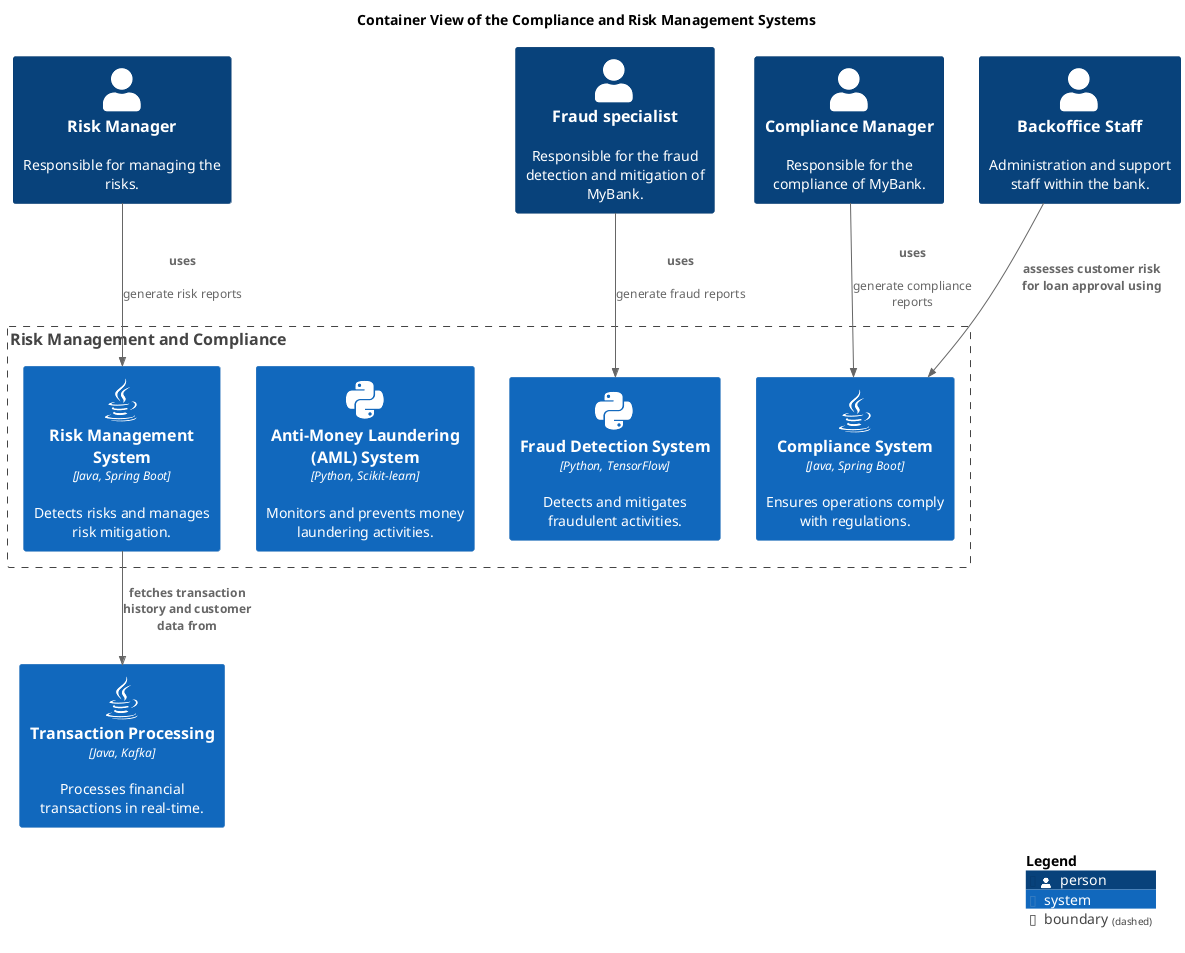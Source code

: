 @startuml container-view
!include <C4/C4_Container.puml>
!include <awslib14/AWSCommon>
!include <awslib14/AWSC4Integration>
!include <azure/AzureCommon>
!include <azure/AzureC4Integration>
!include <tupadr3/common>
!include <tupadr3/font-awesome-5/java>
!include <logos/kafka>
!include <tupadr3/font-awesome-5/python>







title Container View of the Compliance and Risk Management Systems
Person(mybank_compliance_riskManager, "Risk Manager", $descr="Responsible for managing the risks.")
Person(mybank_compliance_fraudSpecialist, "Fraud specialist", $descr="Responsible for the fraud detection and mitigation of MyBank.")
System(mybank_coreBanking_transactionProcessingSystem, "Transaction Processing", $descr="Processes financial transactions in real-time.", $type="Java, Kafka", $sprite="java")
Person(mybank_compliance_complianceManager, "Compliance Manager", $descr="Responsible for the compliance of MyBank.")
Boundary(mybank_compliance_contextBoundary, "Risk Management and Compliance") {
  System(mybank_compliance_riskManagementSystem, "Risk Management System", $descr="Detects risks and manages risk mitigation.", $type="Java, Spring Boot", $sprite="java")
  System(mybank_compliance_fraudDetectionSystem, "Fraud Detection System", $descr="Detects and mitigates fraudulent activities.", $type="Python, TensorFlow", $sprite="python")
  System(mybank_compliance_amlSystem, "Anti-Money Laundering (AML) System", $descr="Monitors and prevents money laundering activities.", $type="Python, Scikit-learn", $sprite="python")
  System(mybank_compliance_complianceSystem, "Compliance System", $descr="Ensures operations comply with regulations.", $type="Java, Spring Boot", $sprite="java")
}
Person(mybank_coreBanking_backofficeStaff, "Backoffice Staff", $descr="Administration and support staff within the bank.")
Rel(mybank_compliance_complianceManager, mybank_compliance_complianceSystem, "uses", $descr="generate compliance reports")
Rel(mybank_coreBanking_backofficeStaff, mybank_compliance_complianceSystem, "assesses customer risk for loan approval using")
Rel(mybank_compliance_fraudSpecialist, mybank_compliance_fraudDetectionSystem, "uses", $descr="generate fraud reports")
Rel(mybank_compliance_riskManagementSystem, mybank_coreBanking_transactionProcessingSystem, "fetches transaction history and customer data from")
Rel(mybank_compliance_riskManager, mybank_compliance_riskManagementSystem, "uses", $descr="generate risk reports")
SHOW_LEGEND()
@enduml
